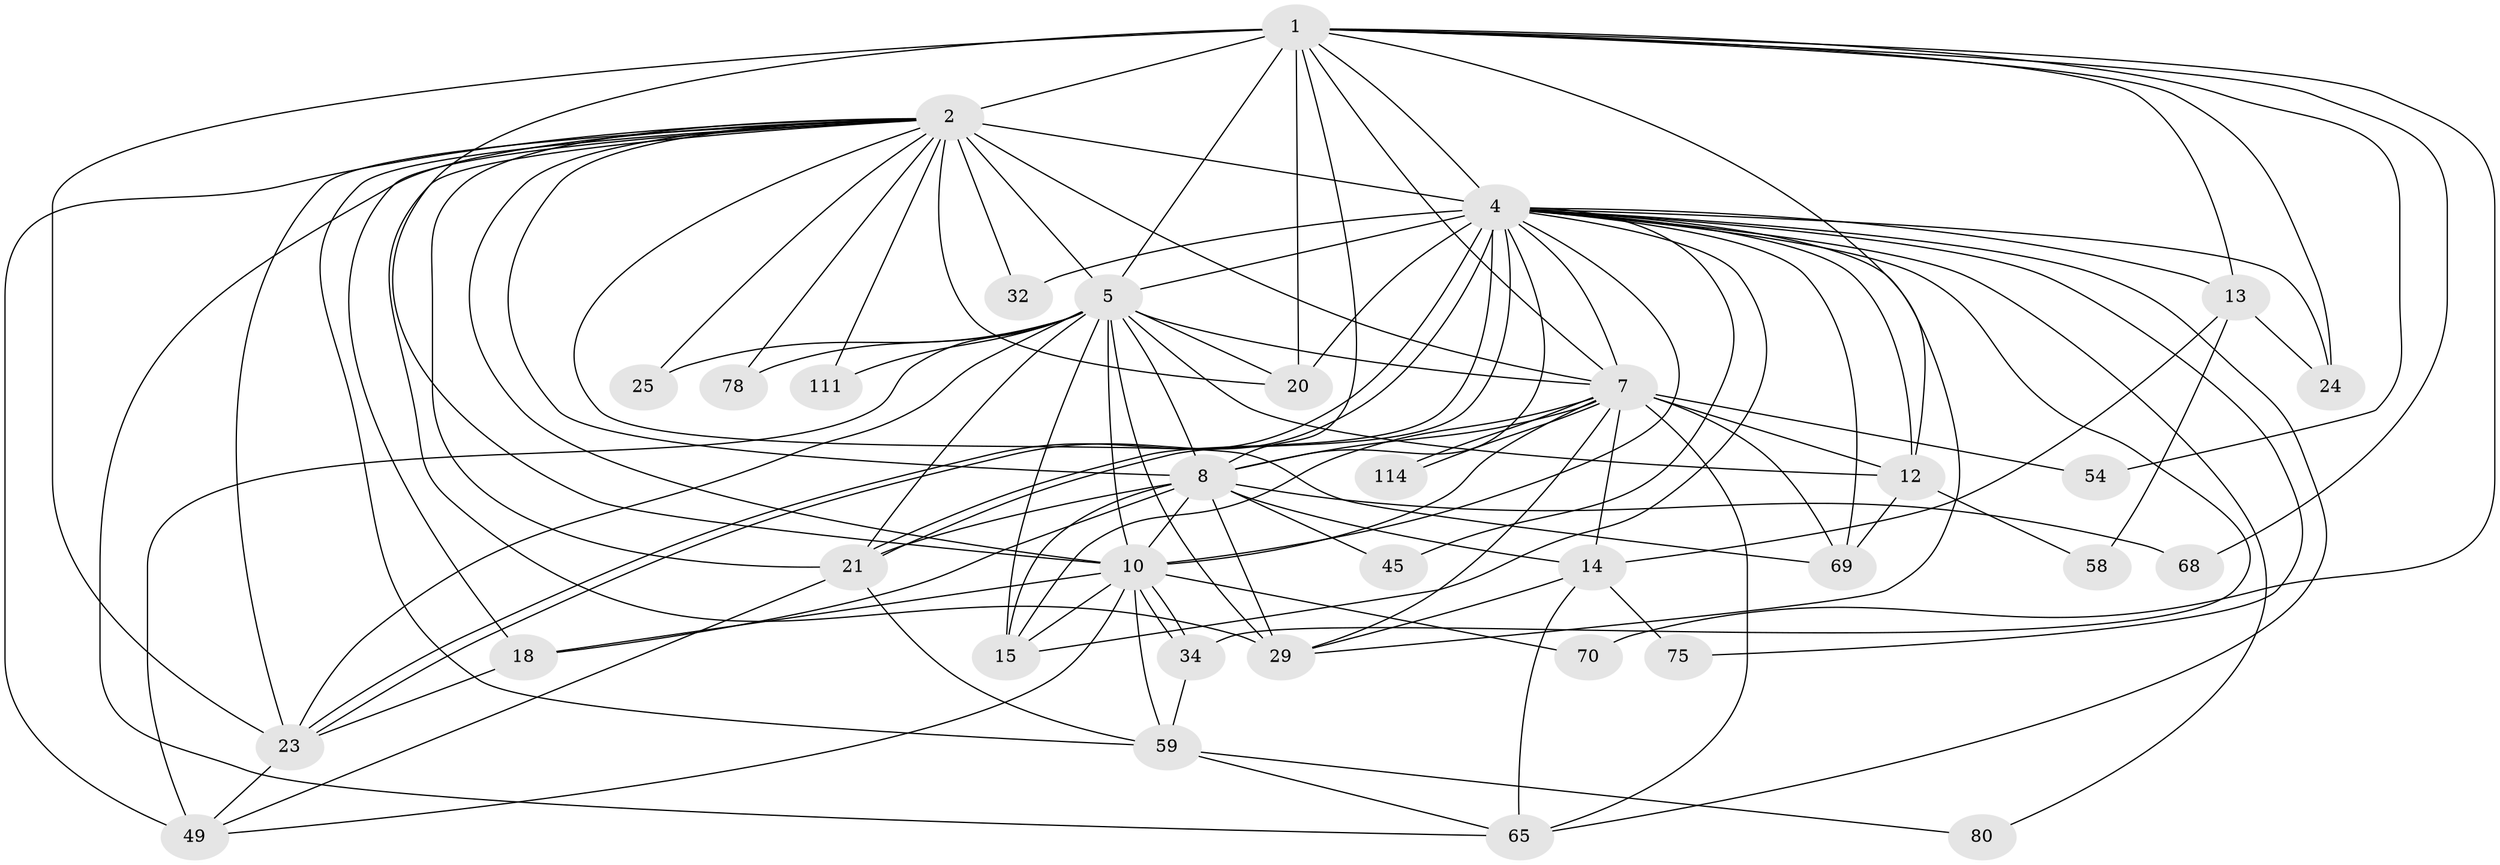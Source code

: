 // original degree distribution, {22: 0.017391304347826087, 19: 0.02608695652173913, 15: 0.008695652173913044, 29: 0.008695652173913044, 12: 0.008695652173913044, 17: 0.008695652173913044, 24: 0.008695652173913044, 6: 0.017391304347826087, 5: 0.06956521739130435, 9: 0.017391304347826087, 8: 0.008695652173913044, 2: 0.4956521739130435, 4: 0.09565217391304348, 3: 0.2, 7: 0.008695652173913044}
// Generated by graph-tools (version 1.1) at 2025/17/03/04/25 18:17:17]
// undirected, 34 vertices, 107 edges
graph export_dot {
graph [start="1"]
  node [color=gray90,style=filled];
  1 [super="+11+64"];
  2 [super="+38+73+72+3+41+6"];
  4 [super="+39+76+61+48+9+31+79+77+30"];
  5 [super="+35+22+16"];
  7 [super="+74+43+53"];
  8 [super="+87+44"];
  10;
  12 [super="+28"];
  13;
  14 [super="+91"];
  15;
  18 [super="+26+105+99"];
  20;
  21;
  23 [super="+47+60+85"];
  24 [super="+84"];
  25;
  29 [super="+33+36+40+37"];
  32;
  34;
  45 [super="+71"];
  49 [super="+52+55"];
  54;
  58;
  59 [super="+67"];
  65 [super="+88+94+66"];
  68;
  69 [super="+83+109"];
  70;
  75;
  78;
  80;
  111;
  114;
  1 -- 2 [weight=6];
  1 -- 4 [weight=4];
  1 -- 5 [weight=4];
  1 -- 7 [weight=2];
  1 -- 8;
  1 -- 10;
  1 -- 13;
  1 -- 20;
  1 -- 24;
  1 -- 54;
  1 -- 68;
  1 -- 23;
  1 -- 70;
  1 -- 12;
  2 -- 4 [weight=7];
  2 -- 5 [weight=6];
  2 -- 7 [weight=3];
  2 -- 8 [weight=3];
  2 -- 10 [weight=5];
  2 -- 18 [weight=3];
  2 -- 32;
  2 -- 78;
  2 -- 21;
  2 -- 29;
  2 -- 69;
  2 -- 20;
  2 -- 25;
  2 -- 111;
  2 -- 49 [weight=2];
  2 -- 59;
  2 -- 23 [weight=2];
  2 -- 65;
  4 -- 5 [weight=7];
  4 -- 7 [weight=6];
  4 -- 8 [weight=2];
  4 -- 10 [weight=4];
  4 -- 15;
  4 -- 20;
  4 -- 21 [weight=3];
  4 -- 21;
  4 -- 23;
  4 -- 23;
  4 -- 69 [weight=2];
  4 -- 34;
  4 -- 65;
  4 -- 75;
  4 -- 12;
  4 -- 13;
  4 -- 80;
  4 -- 24;
  4 -- 29;
  4 -- 32;
  4 -- 45 [weight=2];
  5 -- 7 [weight=3];
  5 -- 8 [weight=2];
  5 -- 10 [weight=2];
  5 -- 29 [weight=3];
  5 -- 111;
  5 -- 49;
  5 -- 20;
  5 -- 78;
  5 -- 12;
  5 -- 15;
  5 -- 21;
  5 -- 23;
  5 -- 25;
  7 -- 8;
  7 -- 10 [weight=3];
  7 -- 12;
  7 -- 14;
  7 -- 54;
  7 -- 114;
  7 -- 114;
  7 -- 65;
  7 -- 69;
  7 -- 15;
  7 -- 29;
  8 -- 10 [weight=2];
  8 -- 18 [weight=2];
  8 -- 29 [weight=2];
  8 -- 21;
  8 -- 68;
  8 -- 15;
  8 -- 45;
  8 -- 14;
  10 -- 15;
  10 -- 34;
  10 -- 34;
  10 -- 59;
  10 -- 70;
  10 -- 18;
  10 -- 49;
  12 -- 69;
  12 -- 58;
  13 -- 14;
  13 -- 58;
  13 -- 24;
  14 -- 65;
  14 -- 75;
  14 -- 29;
  18 -- 23;
  21 -- 59;
  21 -- 49;
  23 -- 49;
  34 -- 59;
  59 -- 80;
  59 -- 65;
}
